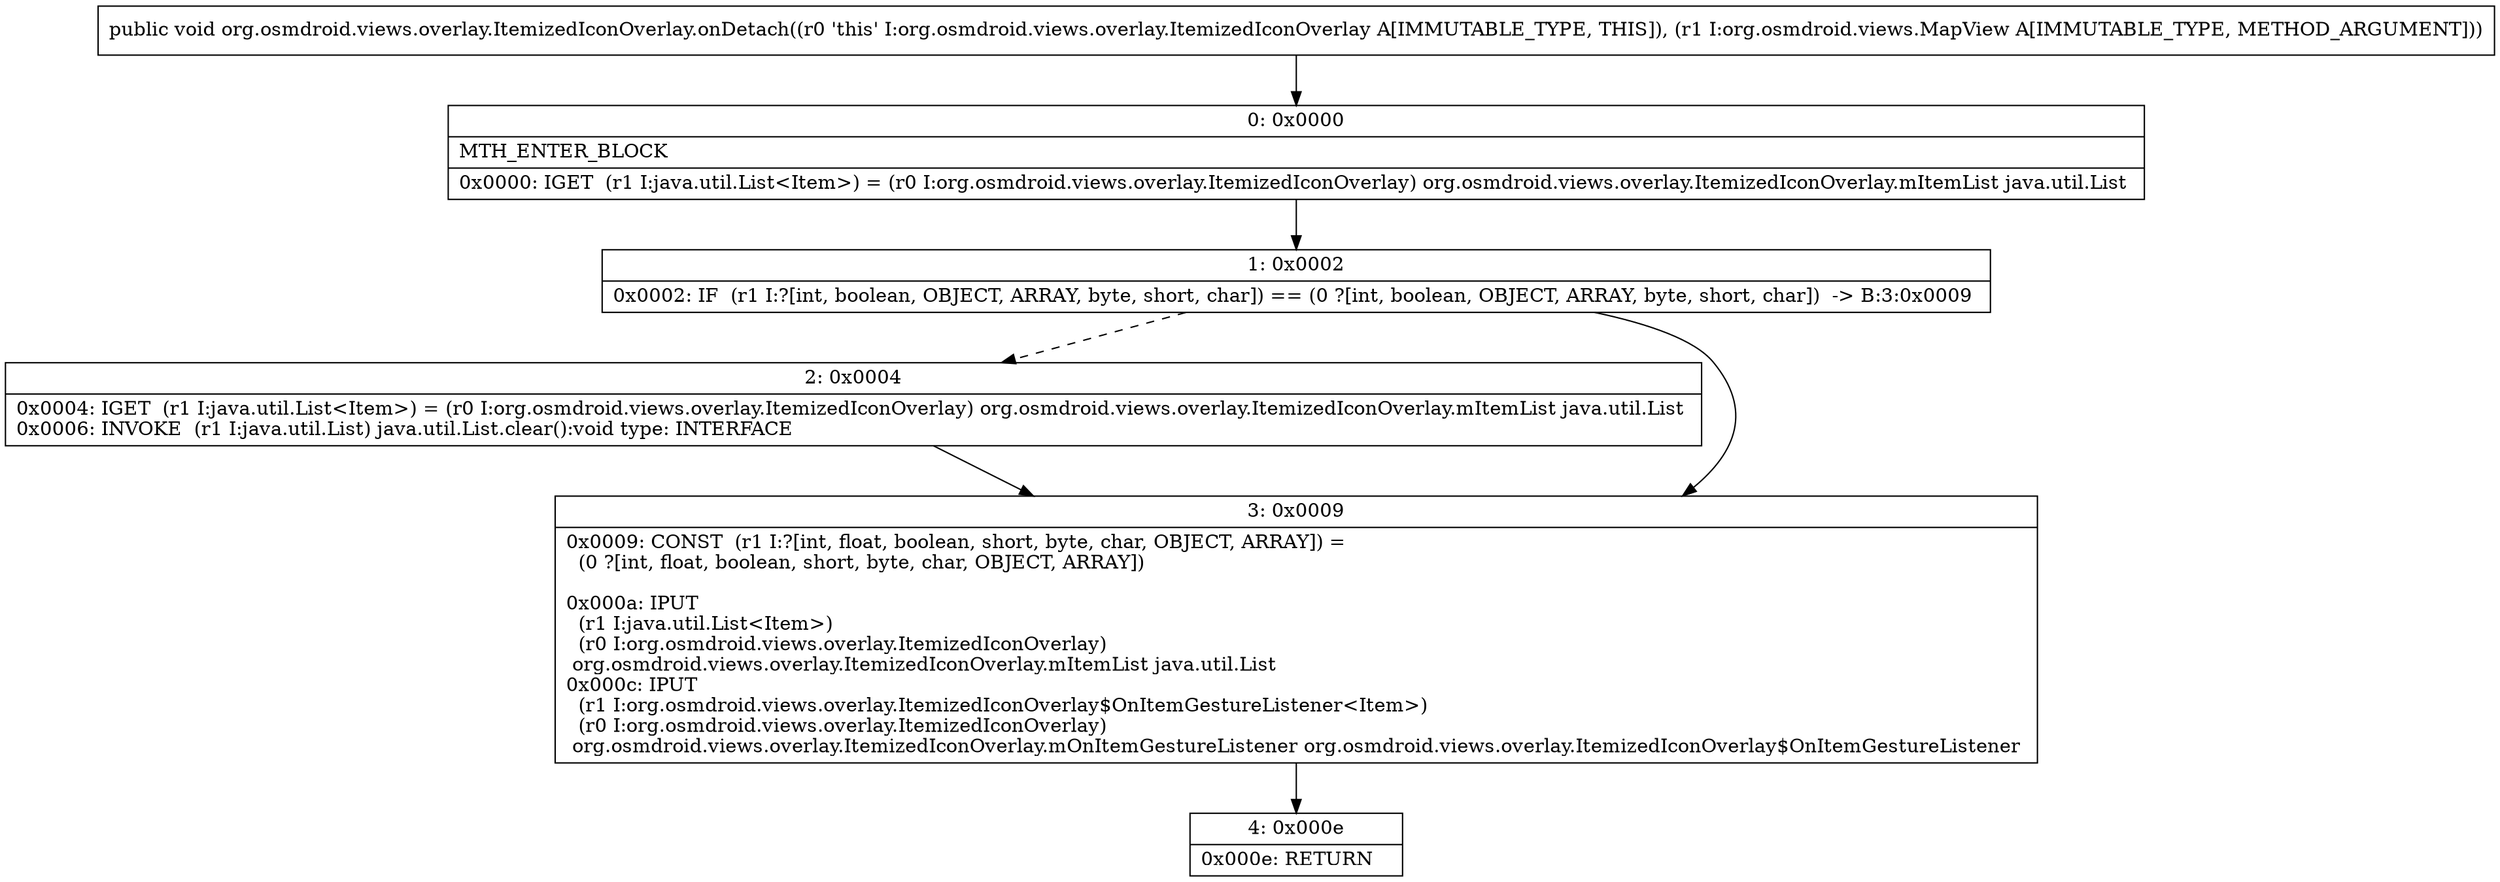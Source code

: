 digraph "CFG fororg.osmdroid.views.overlay.ItemizedIconOverlay.onDetach(Lorg\/osmdroid\/views\/MapView;)V" {
Node_0 [shape=record,label="{0\:\ 0x0000|MTH_ENTER_BLOCK\l|0x0000: IGET  (r1 I:java.util.List\<Item\>) = (r0 I:org.osmdroid.views.overlay.ItemizedIconOverlay) org.osmdroid.views.overlay.ItemizedIconOverlay.mItemList java.util.List \l}"];
Node_1 [shape=record,label="{1\:\ 0x0002|0x0002: IF  (r1 I:?[int, boolean, OBJECT, ARRAY, byte, short, char]) == (0 ?[int, boolean, OBJECT, ARRAY, byte, short, char])  \-\> B:3:0x0009 \l}"];
Node_2 [shape=record,label="{2\:\ 0x0004|0x0004: IGET  (r1 I:java.util.List\<Item\>) = (r0 I:org.osmdroid.views.overlay.ItemizedIconOverlay) org.osmdroid.views.overlay.ItemizedIconOverlay.mItemList java.util.List \l0x0006: INVOKE  (r1 I:java.util.List) java.util.List.clear():void type: INTERFACE \l}"];
Node_3 [shape=record,label="{3\:\ 0x0009|0x0009: CONST  (r1 I:?[int, float, boolean, short, byte, char, OBJECT, ARRAY]) = \l  (0 ?[int, float, boolean, short, byte, char, OBJECT, ARRAY])\l \l0x000a: IPUT  \l  (r1 I:java.util.List\<Item\>)\l  (r0 I:org.osmdroid.views.overlay.ItemizedIconOverlay)\l org.osmdroid.views.overlay.ItemizedIconOverlay.mItemList java.util.List \l0x000c: IPUT  \l  (r1 I:org.osmdroid.views.overlay.ItemizedIconOverlay$OnItemGestureListener\<Item\>)\l  (r0 I:org.osmdroid.views.overlay.ItemizedIconOverlay)\l org.osmdroid.views.overlay.ItemizedIconOverlay.mOnItemGestureListener org.osmdroid.views.overlay.ItemizedIconOverlay$OnItemGestureListener \l}"];
Node_4 [shape=record,label="{4\:\ 0x000e|0x000e: RETURN   \l}"];
MethodNode[shape=record,label="{public void org.osmdroid.views.overlay.ItemizedIconOverlay.onDetach((r0 'this' I:org.osmdroid.views.overlay.ItemizedIconOverlay A[IMMUTABLE_TYPE, THIS]), (r1 I:org.osmdroid.views.MapView A[IMMUTABLE_TYPE, METHOD_ARGUMENT])) }"];
MethodNode -> Node_0;
Node_0 -> Node_1;
Node_1 -> Node_2[style=dashed];
Node_1 -> Node_3;
Node_2 -> Node_3;
Node_3 -> Node_4;
}

